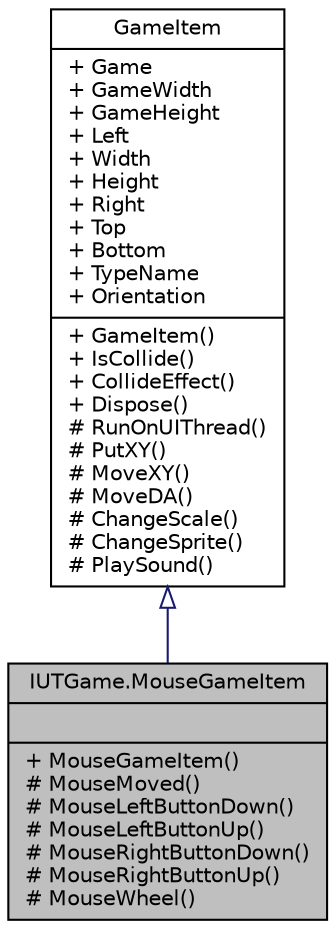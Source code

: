 digraph "IUTGame.MouseGameItem"
{
 // LATEX_PDF_SIZE
  edge [fontname="Helvetica",fontsize="10",labelfontname="Helvetica",labelfontsize="10"];
  node [fontname="Helvetica",fontsize="10",shape=record];
  Node1 [label="{IUTGame.MouseGameItem\n||+ MouseGameItem()\l# MouseMoved()\l# MouseLeftButtonDown()\l# MouseLeftButtonUp()\l# MouseRightButtonDown()\l# MouseRightButtonUp()\l# MouseWheel()\l}",height=0.2,width=0.4,color="black", fillcolor="grey75", style="filled", fontcolor="black",tooltip="A game item which can interact with the mouse"];
  Node2 -> Node1 [dir="back",color="midnightblue",fontsize="10",style="solid",arrowtail="onormal",fontname="Helvetica"];
  Node2 [label="{GameItem\n|+ Game\l+ GameWidth\l+ GameHeight\l+ Left\l+ Width\l+ Height\l+ Right\l+ Top\l+ Bottom\l+ TypeName\l+ Orientation\l|+ GameItem()\l+ IsCollide()\l+ CollideEffect()\l+ Dispose()\l# RunOnUIThread()\l# PutXY()\l# MoveXY()\l# MoveDA()\l# ChangeScale()\l# ChangeSprite()\l# PlaySound()\l}",height=0.2,width=0.4,color="black", fillcolor="white", style="filled",URL="$class_i_u_t_game_1_1_game_item.html",tooltip="generic item of the game"];
}
